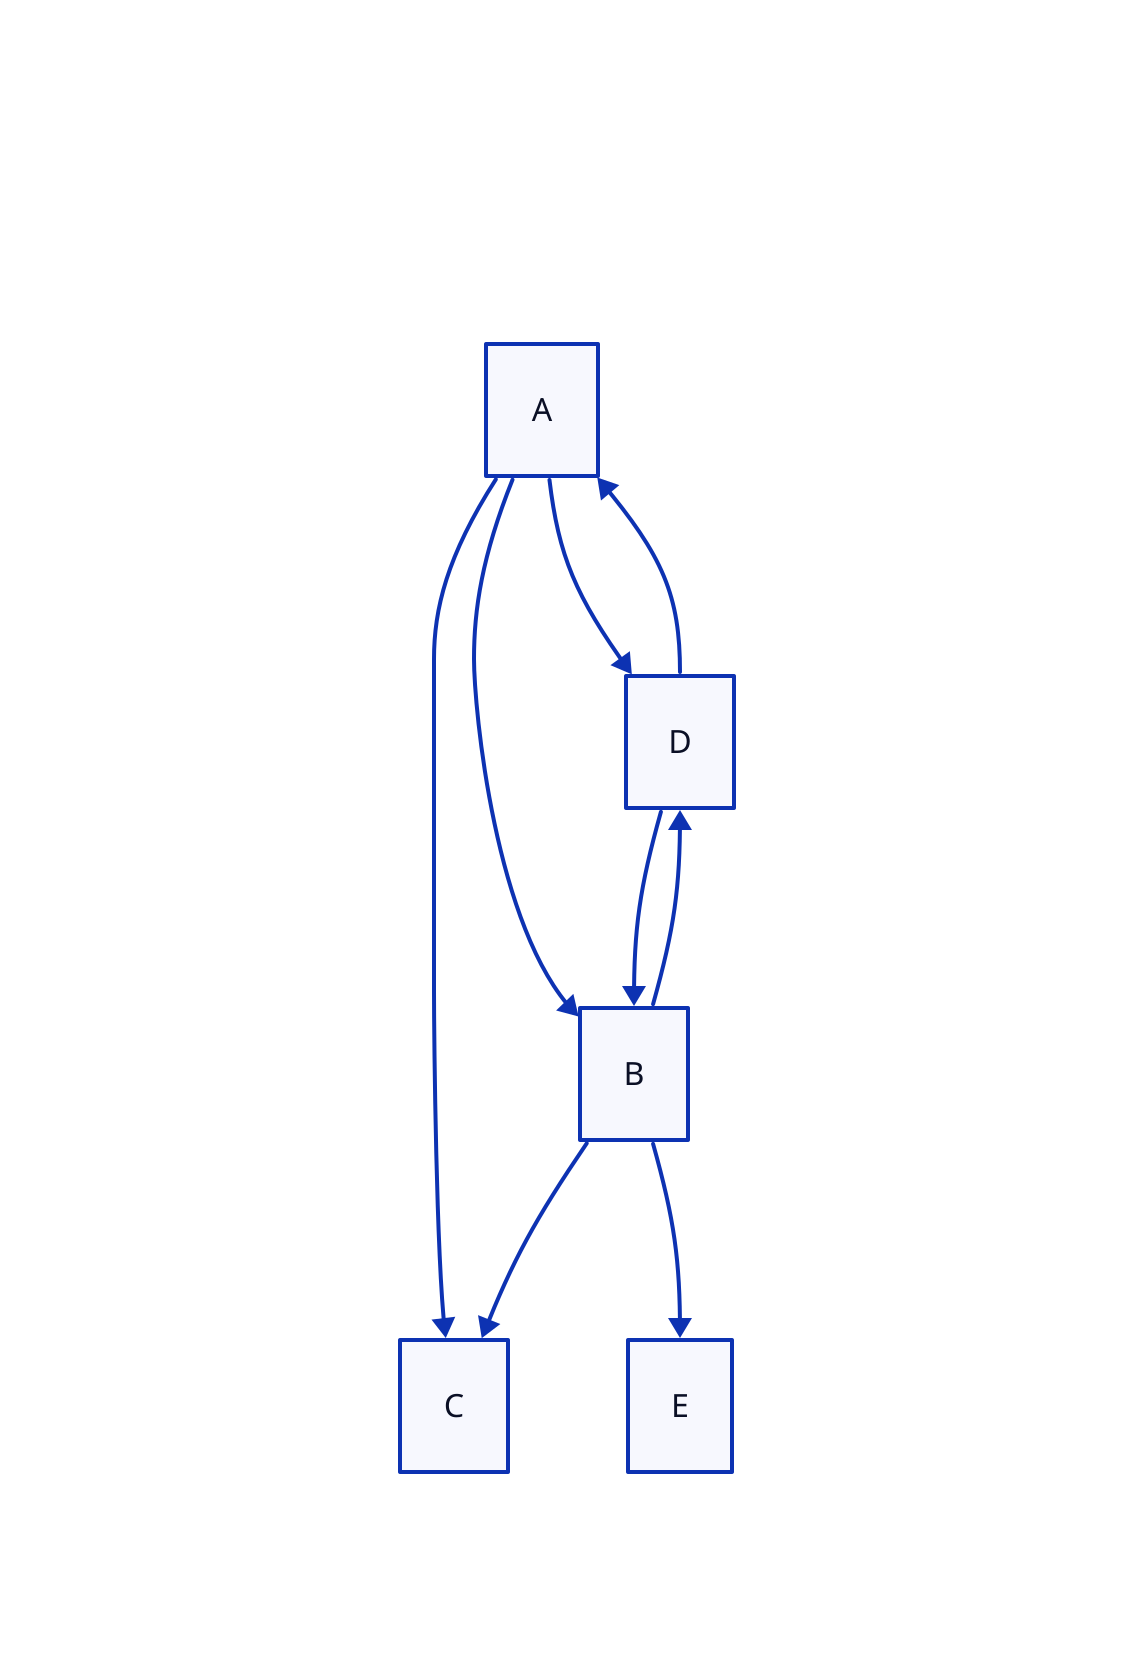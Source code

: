 title: |md
    # Point to point integrations
| { near: top-center }

A
B
C
D
E

A -> C
A -> D
A -> B

B -> C
B -> D
B -> E

D -> A
D -> B